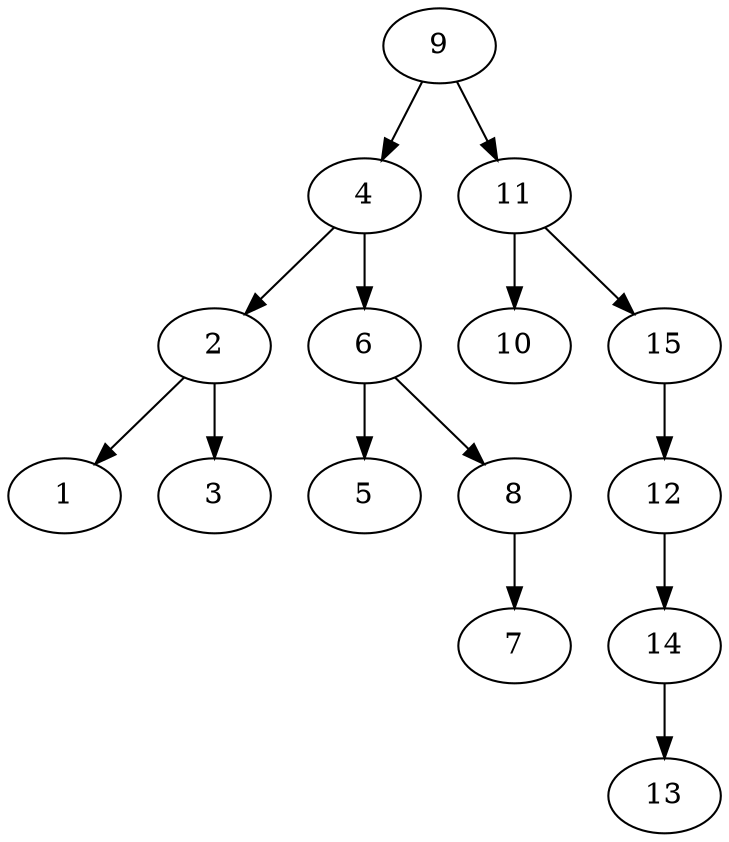 digraph G {
	9 -> 4;
	4 -> 2;
	2 -> 1;
	2 -> 3;
	4 -> 6;
	6 -> 5;
	6 -> 8;
	8 -> 7;
	9 -> 11;
	11 -> 10;
	11 -> 15;
	15 -> 12;
	12 -> 14;
	14 -> 13;
}

